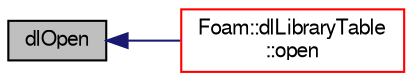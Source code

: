 digraph "dlOpen"
{
  bgcolor="transparent";
  edge [fontname="FreeSans",fontsize="10",labelfontname="FreeSans",labelfontsize="10"];
  node [fontname="FreeSans",fontsize="10",shape=record];
  rankdir="LR";
  Node109550 [label="dlOpen",height=0.2,width=0.4,color="black", fillcolor="grey75", style="filled", fontcolor="black"];
  Node109550 -> Node109551 [dir="back",color="midnightblue",fontsize="10",style="solid",fontname="FreeSans"];
  Node109551 [label="Foam::dlLibraryTable\l::open",height=0.2,width=0.4,color="red",URL="$a26066.html#a00b80852f2382ac0cd2778bfd7b0f16c",tooltip="Open the named library, optionally with warnings if problems occur. "];
}
